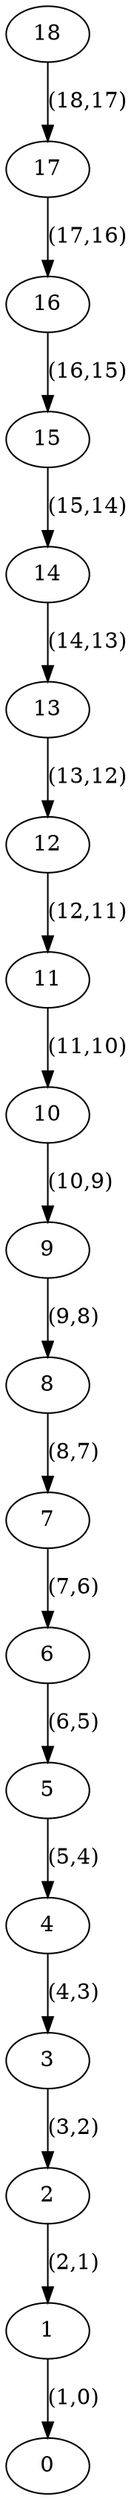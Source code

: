 strict digraph FlowGraph {
    18 [label=18];
    17 [label=17];
    16 [label=16];
    15 [label=15];
    14 [label=14];
    13 [label=13];
    12 [label=12];
    11 [label=11];
    10 [label=10];
    9 [label=9];
    8 [label=8];
    7 [label=7];
    6 [label=6];
    5 [label=5];
    4 [label=4];
    3 [label=3];
    2 [label=2];
    1 [label=1];
    0 [label=0];
    18 -> 17 [label="(18,17)"];
    17 -> 16 [label="(17,16)"];
    16 -> 15 [label="(16,15)"];
    15 -> 14 [label="(15,14)"];
    14 -> 13 [label="(14,13)"];
    13 -> 12 [label="(13,12)"];
    12 -> 11 [label="(12,11)"];
    11 -> 10 [label="(11,10)"];
    10 -> 9 [label="(10,9)"];
    9 -> 8 [label="(9,8)"];
    8 -> 7 [label="(8,7)"];
    7 -> 6 [label="(7,6)"];
    6 -> 5 [label="(6,5)"];
    5 -> 4 [label="(5,4)"];
    4 -> 3 [label="(4,3)"];
    3 -> 2 [label="(3,2)"];
    2 -> 1 [label="(2,1)"];
    1 -> 0 [label="(1,0)"];
}